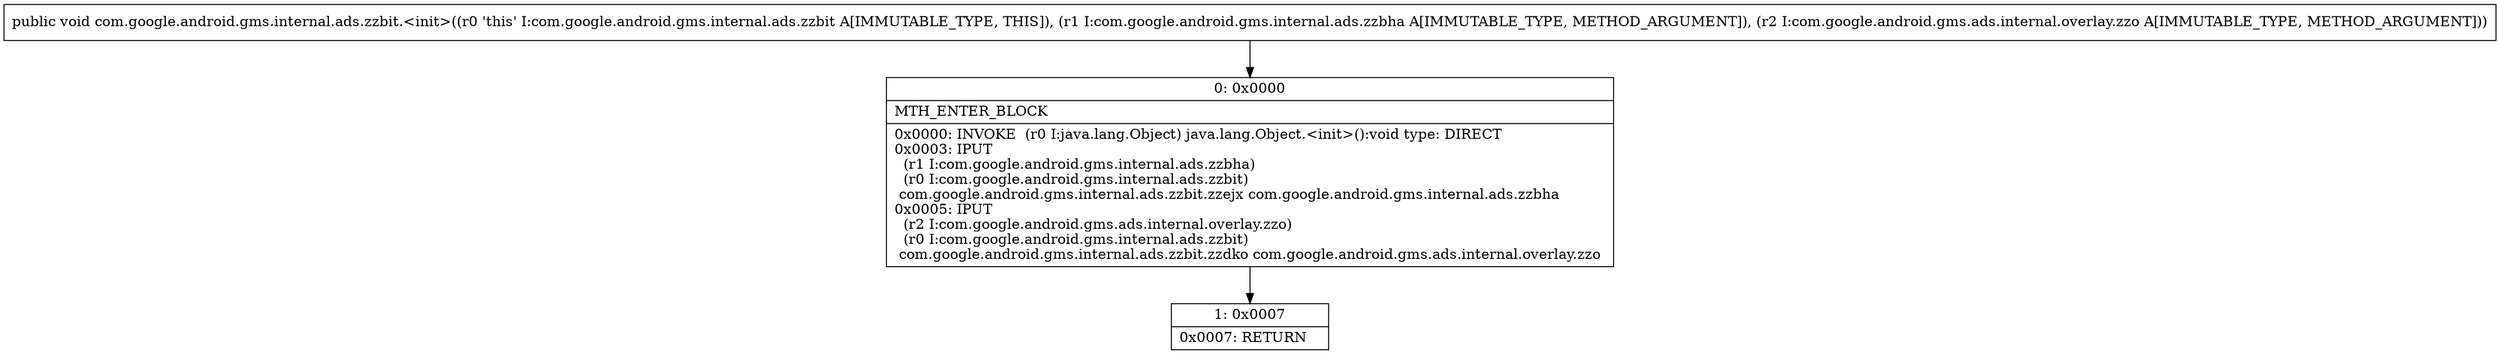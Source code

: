 digraph "CFG forcom.google.android.gms.internal.ads.zzbit.\<init\>(Lcom\/google\/android\/gms\/internal\/ads\/zzbha;Lcom\/google\/android\/gms\/ads\/internal\/overlay\/zzo;)V" {
Node_0 [shape=record,label="{0\:\ 0x0000|MTH_ENTER_BLOCK\l|0x0000: INVOKE  (r0 I:java.lang.Object) java.lang.Object.\<init\>():void type: DIRECT \l0x0003: IPUT  \l  (r1 I:com.google.android.gms.internal.ads.zzbha)\l  (r0 I:com.google.android.gms.internal.ads.zzbit)\l com.google.android.gms.internal.ads.zzbit.zzejx com.google.android.gms.internal.ads.zzbha \l0x0005: IPUT  \l  (r2 I:com.google.android.gms.ads.internal.overlay.zzo)\l  (r0 I:com.google.android.gms.internal.ads.zzbit)\l com.google.android.gms.internal.ads.zzbit.zzdko com.google.android.gms.ads.internal.overlay.zzo \l}"];
Node_1 [shape=record,label="{1\:\ 0x0007|0x0007: RETURN   \l}"];
MethodNode[shape=record,label="{public void com.google.android.gms.internal.ads.zzbit.\<init\>((r0 'this' I:com.google.android.gms.internal.ads.zzbit A[IMMUTABLE_TYPE, THIS]), (r1 I:com.google.android.gms.internal.ads.zzbha A[IMMUTABLE_TYPE, METHOD_ARGUMENT]), (r2 I:com.google.android.gms.ads.internal.overlay.zzo A[IMMUTABLE_TYPE, METHOD_ARGUMENT])) }"];
MethodNode -> Node_0;
Node_0 -> Node_1;
}


